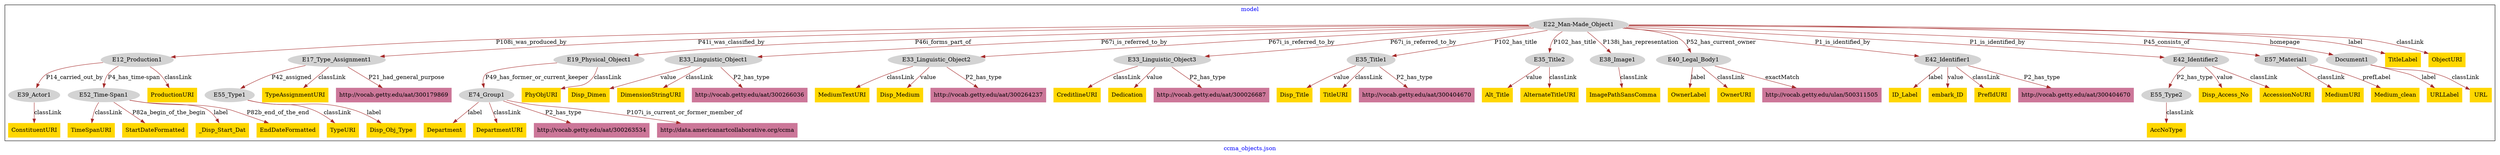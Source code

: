 digraph n0 {
fontcolor="blue"
remincross="true"
label="ccma_objects.json"
subgraph cluster {
label="model"
n2[style="filled",color="white",fillcolor="lightgray",label="E12_Production1"];
n3[style="filled",color="white",fillcolor="lightgray",label="E39_Actor1"];
n4[style="filled",color="white",fillcolor="lightgray",label="E52_Time-Span1"];
n5[style="filled",color="white",fillcolor="lightgray",label="E17_Type_Assignment1"];
n6[style="filled",color="white",fillcolor="lightgray",label="E55_Type1"];
n7[style="filled",color="white",fillcolor="lightgray",label="E19_Physical_Object1"];
n8[style="filled",color="white",fillcolor="lightgray",label="E74_Group1"];
n9[style="filled",color="white",fillcolor="lightgray",label="E22_Man-Made_Object1"];
n10[style="filled",color="white",fillcolor="lightgray",label="E33_Linguistic_Object1"];
n11[style="filled",color="white",fillcolor="lightgray",label="E33_Linguistic_Object2"];
n12[style="filled",color="white",fillcolor="lightgray",label="E33_Linguistic_Object3"];
n13[style="filled",color="white",fillcolor="lightgray",label="E35_Title1"];
n14[style="filled",color="white",fillcolor="lightgray",label="E35_Title2"];
n15[style="filled",color="white",fillcolor="lightgray",label="E38_Image1"];
n16[style="filled",color="white",fillcolor="lightgray",label="E40_Legal_Body1"];
n17[style="filled",color="white",fillcolor="lightgray",label="E42_Identifier1"];
n18[style="filled",color="white",fillcolor="lightgray",label="E42_Identifier2"];
n19[style="filled",color="white",fillcolor="lightgray",label="E57_Material1"];
n20[style="filled",color="white",fillcolor="lightgray",label="Document1"];
n21[style="filled",color="white",fillcolor="lightgray",label="E55_Type2"];
n22[shape="plaintext",style="filled",fillcolor="gold",label="Disp_Dimen"];
n23[shape="plaintext",style="filled",fillcolor="gold",label="CreditlineURI"];
n24[shape="plaintext",style="filled",fillcolor="gold",label="TitleLabel"];
n25[shape="plaintext",style="filled",fillcolor="gold",label="OwnerLabel"];
n26[shape="plaintext",style="filled",fillcolor="gold",label="URLLabel"];
n27[shape="plaintext",style="filled",fillcolor="gold",label="TimeSpanURI"];
n28[shape="plaintext",style="filled",fillcolor="gold",label="Department"];
n29[shape="plaintext",style="filled",fillcolor="gold",label="Alt_Title"];
n30[shape="plaintext",style="filled",fillcolor="gold",label="StartDateFormatted"];
n31[shape="plaintext",style="filled",fillcolor="gold",label="PhyObjURI"];
n32[shape="plaintext",style="filled",fillcolor="gold",label="ID_Label"];
n33[shape="plaintext",style="filled",fillcolor="gold",label="MediumURI"];
n34[shape="plaintext",style="filled",fillcolor="gold",label="Disp_Access_No"];
n35[shape="plaintext",style="filled",fillcolor="gold",label="Medium_clean"];
n36[shape="plaintext",style="filled",fillcolor="gold",label="Disp_Title"];
n37[shape="plaintext",style="filled",fillcolor="gold",label="MediumTextURI"];
n38[shape="plaintext",style="filled",fillcolor="gold",label="ConstituentURI"];
n39[shape="plaintext",style="filled",fillcolor="gold",label="TitleURI"];
n40[shape="plaintext",style="filled",fillcolor="gold",label="URL"];
n41[shape="plaintext",style="filled",fillcolor="gold",label="ImagePathSansComma"];
n42[shape="plaintext",style="filled",fillcolor="gold",label="ObjectURI"];
n43[shape="plaintext",style="filled",fillcolor="gold",label="DimensionStringURI"];
n44[shape="plaintext",style="filled",fillcolor="gold",label="AlternateTitleURI"];
n45[shape="plaintext",style="filled",fillcolor="gold",label="_Disp_Start_Dat"];
n46[shape="plaintext",style="filled",fillcolor="gold",label="TypeAssignmentURI"];
n47[shape="plaintext",style="filled",fillcolor="gold",label="AccNoType"];
n48[shape="plaintext",style="filled",fillcolor="gold",label="AccessionNoURI"];
n49[shape="plaintext",style="filled",fillcolor="gold",label="TypeURI"];
n50[shape="plaintext",style="filled",fillcolor="gold",label="Disp_Obj_Type"];
n51[shape="plaintext",style="filled",fillcolor="gold",label="Disp_Medium"];
n52[shape="plaintext",style="filled",fillcolor="gold",label="DepartmentURI"];
n53[shape="plaintext",style="filled",fillcolor="gold",label="OwnerURI"];
n54[shape="plaintext",style="filled",fillcolor="gold",label="ProductionURI"];
n55[shape="plaintext",style="filled",fillcolor="gold",label="EndDateFormatted"];
n56[shape="plaintext",style="filled",fillcolor="gold",label="embark_ID"];
n57[shape="plaintext",style="filled",fillcolor="gold",label="PrefIdURI"];
n58[shape="plaintext",style="filled",fillcolor="gold",label="Dedication"];
n59[shape="plaintext",style="filled",fillcolor="#CC7799",label="http://vocab.getty.edu/aat/300026687"];
n60[shape="plaintext",style="filled",fillcolor="#CC7799",label="http://vocab.getty.edu/ulan/500311505"];
n61[shape="plaintext",style="filled",fillcolor="#CC7799",label="http://vocab.getty.edu/aat/300263534"];
n62[shape="plaintext",style="filled",fillcolor="#CC7799",label="http://vocab.getty.edu/aat/300264237"];
n63[shape="plaintext",style="filled",fillcolor="#CC7799",label="http://vocab.getty.edu/aat/300404670"];
n64[shape="plaintext",style="filled",fillcolor="#CC7799",label="http://vocab.getty.edu/aat/300179869"];
n65[shape="plaintext",style="filled",fillcolor="#CC7799",label="http://vocab.getty.edu/aat/300404670"];
n66[shape="plaintext",style="filled",fillcolor="#CC7799",label="http://data.americanartcollaborative.org/ccma"];
n67[shape="plaintext",style="filled",fillcolor="#CC7799",label="http://vocab.getty.edu/aat/300266036"];
}
n2 -> n3[color="brown",fontcolor="black",label="P14_carried_out_by"]
n2 -> n4[color="brown",fontcolor="black",label="P4_has_time-span"]
n5 -> n6[color="brown",fontcolor="black",label="P42_assigned"]
n7 -> n8[color="brown",fontcolor="black",label="P49_has_former_or_current_keeper"]
n9 -> n2[color="brown",fontcolor="black",label="P108i_was_produced_by"]
n9 -> n5[color="brown",fontcolor="black",label="P41i_was_classified_by"]
n9 -> n7[color="brown",fontcolor="black",label="P46i_forms_part_of"]
n9 -> n10[color="brown",fontcolor="black",label="P67i_is_referred_to_by"]
n9 -> n11[color="brown",fontcolor="black",label="P67i_is_referred_to_by"]
n9 -> n12[color="brown",fontcolor="black",label="P67i_is_referred_to_by"]
n9 -> n13[color="brown",fontcolor="black",label="P102_has_title"]
n9 -> n14[color="brown",fontcolor="black",label="P102_has_title"]
n9 -> n15[color="brown",fontcolor="black",label="P138i_has_representation"]
n9 -> n16[color="brown",fontcolor="black",label="P52_has_current_owner"]
n9 -> n17[color="brown",fontcolor="black",label="P1_is_identified_by"]
n9 -> n18[color="brown",fontcolor="black",label="P1_is_identified_by"]
n9 -> n19[color="brown",fontcolor="black",label="P45_consists_of"]
n9 -> n20[color="brown",fontcolor="black",label="homepage"]
n18 -> n21[color="brown",fontcolor="black",label="P2_has_type"]
n10 -> n22[color="brown",fontcolor="black",label="value"]
n12 -> n23[color="brown",fontcolor="black",label="classLink"]
n9 -> n24[color="brown",fontcolor="black",label="label"]
n16 -> n25[color="brown",fontcolor="black",label="label"]
n20 -> n26[color="brown",fontcolor="black",label="label"]
n4 -> n27[color="brown",fontcolor="black",label="classLink"]
n8 -> n28[color="brown",fontcolor="black",label="label"]
n14 -> n29[color="brown",fontcolor="black",label="value"]
n4 -> n30[color="brown",fontcolor="black",label="P82a_begin_of_the_begin"]
n7 -> n31[color="brown",fontcolor="black",label="classLink"]
n17 -> n32[color="brown",fontcolor="black",label="label"]
n19 -> n33[color="brown",fontcolor="black",label="classLink"]
n18 -> n34[color="brown",fontcolor="black",label="value"]
n19 -> n35[color="brown",fontcolor="black",label="prefLabel"]
n13 -> n36[color="brown",fontcolor="black",label="value"]
n11 -> n37[color="brown",fontcolor="black",label="classLink"]
n3 -> n38[color="brown",fontcolor="black",label="classLink"]
n13 -> n39[color="brown",fontcolor="black",label="classLink"]
n20 -> n40[color="brown",fontcolor="black",label="classLink"]
n15 -> n41[color="brown",fontcolor="black",label="classLink"]
n9 -> n42[color="brown",fontcolor="black",label="classLink"]
n10 -> n43[color="brown",fontcolor="black",label="classLink"]
n14 -> n44[color="brown",fontcolor="black",label="classLink"]
n4 -> n45[color="brown",fontcolor="black",label="label"]
n5 -> n46[color="brown",fontcolor="black",label="classLink"]
n21 -> n47[color="brown",fontcolor="black",label="classLink"]
n18 -> n48[color="brown",fontcolor="black",label="classLink"]
n6 -> n49[color="brown",fontcolor="black",label="classLink"]
n6 -> n50[color="brown",fontcolor="black",label="label"]
n11 -> n51[color="brown",fontcolor="black",label="value"]
n8 -> n52[color="brown",fontcolor="black",label="classLink"]
n16 -> n53[color="brown",fontcolor="black",label="classLink"]
n2 -> n54[color="brown",fontcolor="black",label="classLink"]
n4 -> n55[color="brown",fontcolor="black",label="P82b_end_of_the_end"]
n17 -> n56[color="brown",fontcolor="black",label="value"]
n17 -> n57[color="brown",fontcolor="black",label="classLink"]
n12 -> n58[color="brown",fontcolor="black",label="value"]
n12 -> n59[color="brown",fontcolor="black",label="P2_has_type"]
n16 -> n60[color="brown",fontcolor="black",label="exactMatch"]
n8 -> n61[color="brown",fontcolor="black",label="P2_has_type"]
n11 -> n62[color="brown",fontcolor="black",label="P2_has_type"]
n17 -> n63[color="brown",fontcolor="black",label="P2_has_type"]
n5 -> n64[color="brown",fontcolor="black",label="P21_had_general_purpose"]
n13 -> n65[color="brown",fontcolor="black",label="P2_has_type"]
n8 -> n66[color="brown",fontcolor="black",label="P107i_is_current_or_former_member_of"]
n10 -> n67[color="brown",fontcolor="black",label="P2_has_type"]
}
